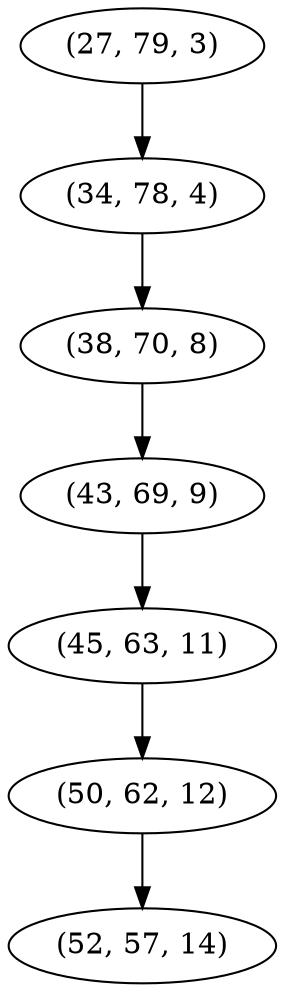 digraph tree {
    "(27, 79, 3)";
    "(34, 78, 4)";
    "(38, 70, 8)";
    "(43, 69, 9)";
    "(45, 63, 11)";
    "(50, 62, 12)";
    "(52, 57, 14)";
    "(27, 79, 3)" -> "(34, 78, 4)";
    "(34, 78, 4)" -> "(38, 70, 8)";
    "(38, 70, 8)" -> "(43, 69, 9)";
    "(43, 69, 9)" -> "(45, 63, 11)";
    "(45, 63, 11)" -> "(50, 62, 12)";
    "(50, 62, 12)" -> "(52, 57, 14)";
}
